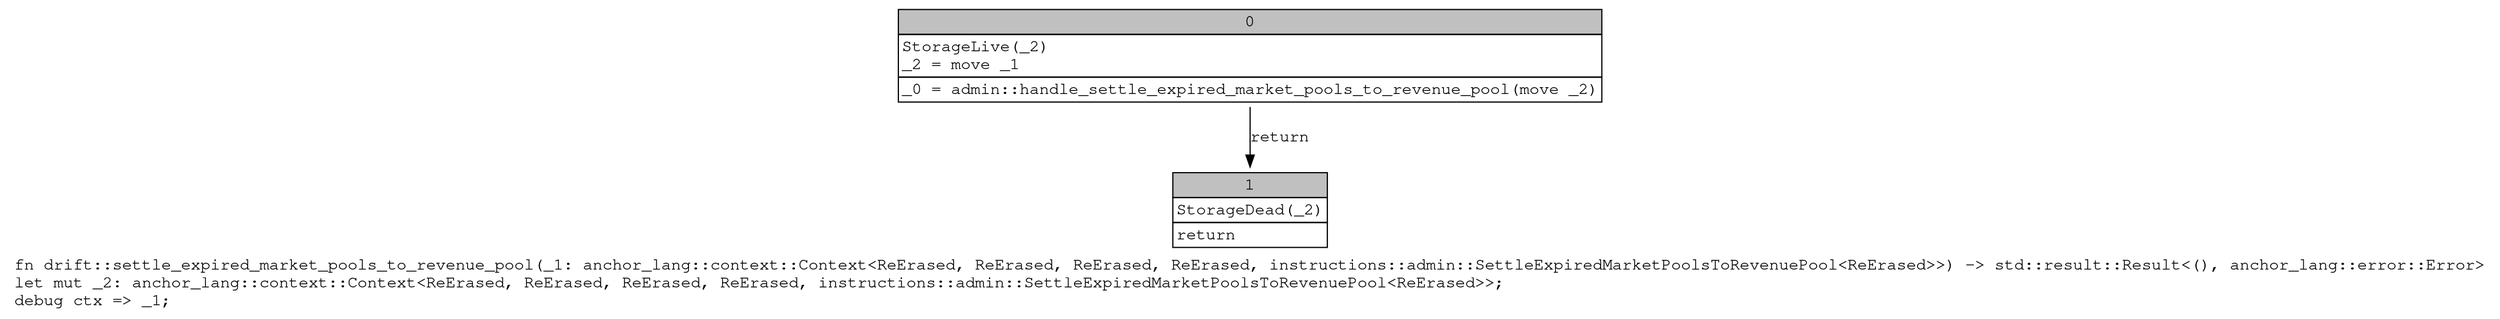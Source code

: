 digraph Mir_0_20033 {
    graph [fontname="Courier, monospace"];
    node [fontname="Courier, monospace"];
    edge [fontname="Courier, monospace"];
    label=<fn drift::settle_expired_market_pools_to_revenue_pool(_1: anchor_lang::context::Context&lt;ReErased, ReErased, ReErased, ReErased, instructions::admin::SettleExpiredMarketPoolsToRevenuePool&lt;ReErased&gt;&gt;) -&gt; std::result::Result&lt;(), anchor_lang::error::Error&gt;<br align="left"/>let mut _2: anchor_lang::context::Context&lt;ReErased, ReErased, ReErased, ReErased, instructions::admin::SettleExpiredMarketPoolsToRevenuePool&lt;ReErased&gt;&gt;;<br align="left"/>debug ctx =&gt; _1;<br align="left"/>>;
    bb0__0_20033 [shape="none", label=<<table border="0" cellborder="1" cellspacing="0"><tr><td bgcolor="gray" align="center" colspan="1">0</td></tr><tr><td align="left" balign="left">StorageLive(_2)<br/>_2 = move _1<br/></td></tr><tr><td align="left">_0 = admin::handle_settle_expired_market_pools_to_revenue_pool(move _2)</td></tr></table>>];
    bb1__0_20033 [shape="none", label=<<table border="0" cellborder="1" cellspacing="0"><tr><td bgcolor="gray" align="center" colspan="1">1</td></tr><tr><td align="left" balign="left">StorageDead(_2)<br/></td></tr><tr><td align="left">return</td></tr></table>>];
    bb0__0_20033 -> bb1__0_20033 [label="return"];
}
